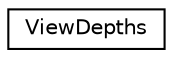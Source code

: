 digraph G
{
  edge [fontname="Helvetica",fontsize="10",labelfontname="Helvetica",labelfontsize="10"];
  node [fontname="Helvetica",fontsize="10",shape=record];
  rankdir=LR;
  Node1 [label="ViewDepths",height=0.2,width=0.4,color="black", fillcolor="white", style="filled",URL="$de/ddc/structViewDepths.html"];
}

